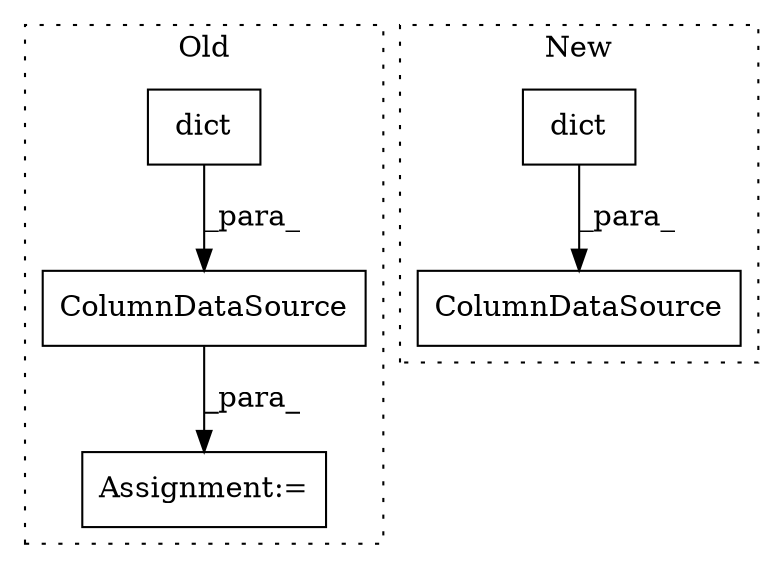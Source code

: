digraph G {
subgraph cluster0 {
1 [label="dict" a="32" s="1317,1346" l="5,1" shape="box"];
4 [label="ColumnDataSource" a="32" s="1300,1347" l="17,1" shape="box"];
5 [label="Assignment:=" a="7" s="1299" l="1" shape="box"];
label = "Old";
style="dotted";
}
subgraph cluster1 {
2 [label="ColumnDataSource" a="32" s="1053,1173" l="17,1" shape="box"];
3 [label="dict" a="32" s="1070,1172" l="5,1" shape="box"];
label = "New";
style="dotted";
}
1 -> 4 [label="_para_"];
3 -> 2 [label="_para_"];
4 -> 5 [label="_para_"];
}